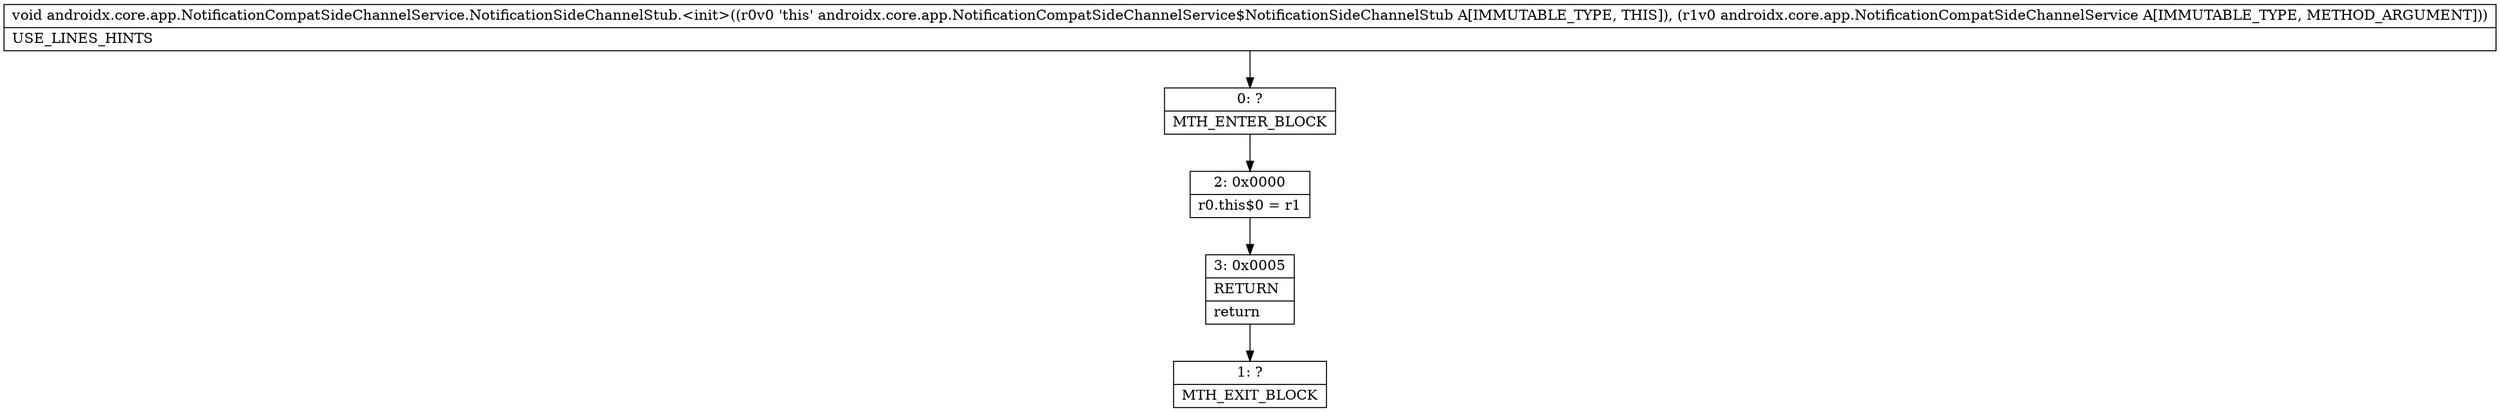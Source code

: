 digraph "CFG forandroidx.core.app.NotificationCompatSideChannelService.NotificationSideChannelStub.\<init\>(Landroidx\/core\/app\/NotificationCompatSideChannelService;)V" {
Node_0 [shape=record,label="{0\:\ ?|MTH_ENTER_BLOCK\l}"];
Node_2 [shape=record,label="{2\:\ 0x0000|r0.this$0 = r1\l}"];
Node_3 [shape=record,label="{3\:\ 0x0005|RETURN\l|return\l}"];
Node_1 [shape=record,label="{1\:\ ?|MTH_EXIT_BLOCK\l}"];
MethodNode[shape=record,label="{void androidx.core.app.NotificationCompatSideChannelService.NotificationSideChannelStub.\<init\>((r0v0 'this' androidx.core.app.NotificationCompatSideChannelService$NotificationSideChannelStub A[IMMUTABLE_TYPE, THIS]), (r1v0 androidx.core.app.NotificationCompatSideChannelService A[IMMUTABLE_TYPE, METHOD_ARGUMENT]))  | USE_LINES_HINTS\l}"];
MethodNode -> Node_0;Node_0 -> Node_2;
Node_2 -> Node_3;
Node_3 -> Node_1;
}

